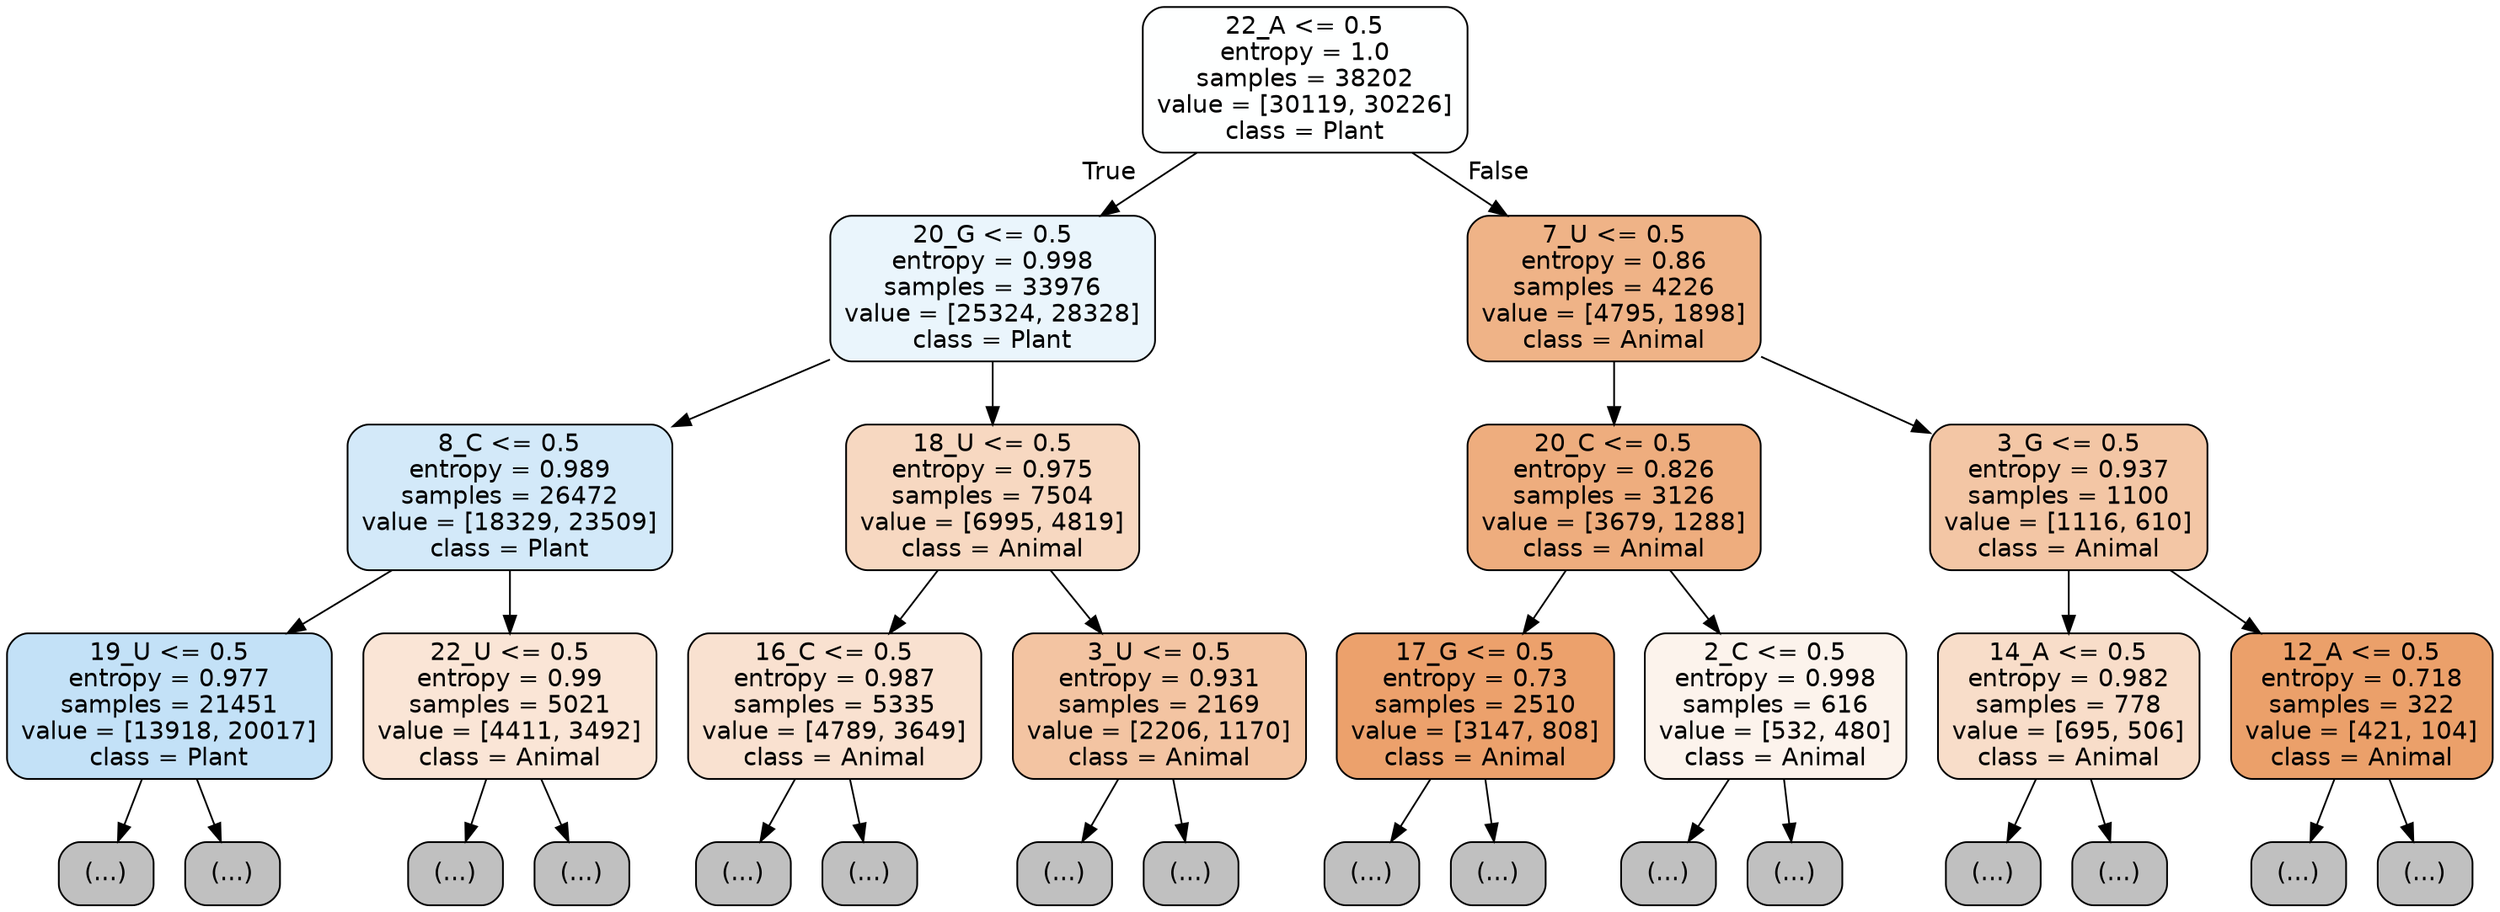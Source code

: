 digraph Tree {
node [shape=box, style="filled, rounded", color="black", fontname="helvetica"] ;
edge [fontname="helvetica"] ;
0 [label="22_A <= 0.5\nentropy = 1.0\nsamples = 38202\nvalue = [30119, 30226]\nclass = Plant", fillcolor="#feffff"] ;
1 [label="20_G <= 0.5\nentropy = 0.998\nsamples = 33976\nvalue = [25324, 28328]\nclass = Plant", fillcolor="#eaf5fc"] ;
0 -> 1 [labeldistance=2.5, labelangle=45, headlabel="True"] ;
2 [label="8_C <= 0.5\nentropy = 0.989\nsamples = 26472\nvalue = [18329, 23509]\nclass = Plant", fillcolor="#d3e9f9"] ;
1 -> 2 ;
3 [label="19_U <= 0.5\nentropy = 0.977\nsamples = 21451\nvalue = [13918, 20017]\nclass = Plant", fillcolor="#c3e1f7"] ;
2 -> 3 ;
4 [label="(...)", fillcolor="#C0C0C0"] ;
3 -> 4 ;
6735 [label="(...)", fillcolor="#C0C0C0"] ;
3 -> 6735 ;
8750 [label="22_U <= 0.5\nentropy = 0.99\nsamples = 5021\nvalue = [4411, 3492]\nclass = Animal", fillcolor="#fae5d6"] ;
2 -> 8750 ;
8751 [label="(...)", fillcolor="#C0C0C0"] ;
8750 -> 8751 ;
10886 [label="(...)", fillcolor="#C0C0C0"] ;
8750 -> 10886 ;
11129 [label="18_U <= 0.5\nentropy = 0.975\nsamples = 7504\nvalue = [6995, 4819]\nclass = Animal", fillcolor="#f7d8c1"] ;
1 -> 11129 ;
11130 [label="16_C <= 0.5\nentropy = 0.987\nsamples = 5335\nvalue = [4789, 3649]\nclass = Animal", fillcolor="#f9e1d0"] ;
11129 -> 11130 ;
11131 [label="(...)", fillcolor="#C0C0C0"] ;
11130 -> 11131 ;
13310 [label="(...)", fillcolor="#C0C0C0"] ;
11130 -> 13310 ;
13877 [label="3_U <= 0.5\nentropy = 0.931\nsamples = 2169\nvalue = [2206, 1170]\nclass = Animal", fillcolor="#f3c4a2"] ;
11129 -> 13877 ;
13878 [label="(...)", fillcolor="#C0C0C0"] ;
13877 -> 13878 ;
14685 [label="(...)", fillcolor="#C0C0C0"] ;
13877 -> 14685 ;
14956 [label="7_U <= 0.5\nentropy = 0.86\nsamples = 4226\nvalue = [4795, 1898]\nclass = Animal", fillcolor="#efb387"] ;
0 -> 14956 [labeldistance=2.5, labelangle=-45, headlabel="False"] ;
14957 [label="20_C <= 0.5\nentropy = 0.826\nsamples = 3126\nvalue = [3679, 1288]\nclass = Animal", fillcolor="#eead7e"] ;
14956 -> 14957 ;
14958 [label="17_G <= 0.5\nentropy = 0.73\nsamples = 2510\nvalue = [3147, 808]\nclass = Animal", fillcolor="#eca16c"] ;
14957 -> 14958 ;
14959 [label="(...)", fillcolor="#C0C0C0"] ;
14958 -> 14959 ;
15726 [label="(...)", fillcolor="#C0C0C0"] ;
14958 -> 15726 ;
16037 [label="2_C <= 0.5\nentropy = 0.998\nsamples = 616\nvalue = [532, 480]\nclass = Animal", fillcolor="#fcf3ec"] ;
14957 -> 16037 ;
16038 [label="(...)", fillcolor="#C0C0C0"] ;
16037 -> 16038 ;
16285 [label="(...)", fillcolor="#C0C0C0"] ;
16037 -> 16285 ;
16344 [label="3_G <= 0.5\nentropy = 0.937\nsamples = 1100\nvalue = [1116, 610]\nclass = Animal", fillcolor="#f3c6a5"] ;
14956 -> 16344 ;
16345 [label="14_A <= 0.5\nentropy = 0.982\nsamples = 778\nvalue = [695, 506]\nclass = Animal", fillcolor="#f8ddc9"] ;
16344 -> 16345 ;
16346 [label="(...)", fillcolor="#C0C0C0"] ;
16345 -> 16346 ;
16587 [label="(...)", fillcolor="#C0C0C0"] ;
16345 -> 16587 ;
16700 [label="12_A <= 0.5\nentropy = 0.718\nsamples = 322\nvalue = [421, 104]\nclass = Animal", fillcolor="#eba06a"] ;
16344 -> 16700 ;
16701 [label="(...)", fillcolor="#C0C0C0"] ;
16700 -> 16701 ;
16834 [label="(...)", fillcolor="#C0C0C0"] ;
16700 -> 16834 ;
}